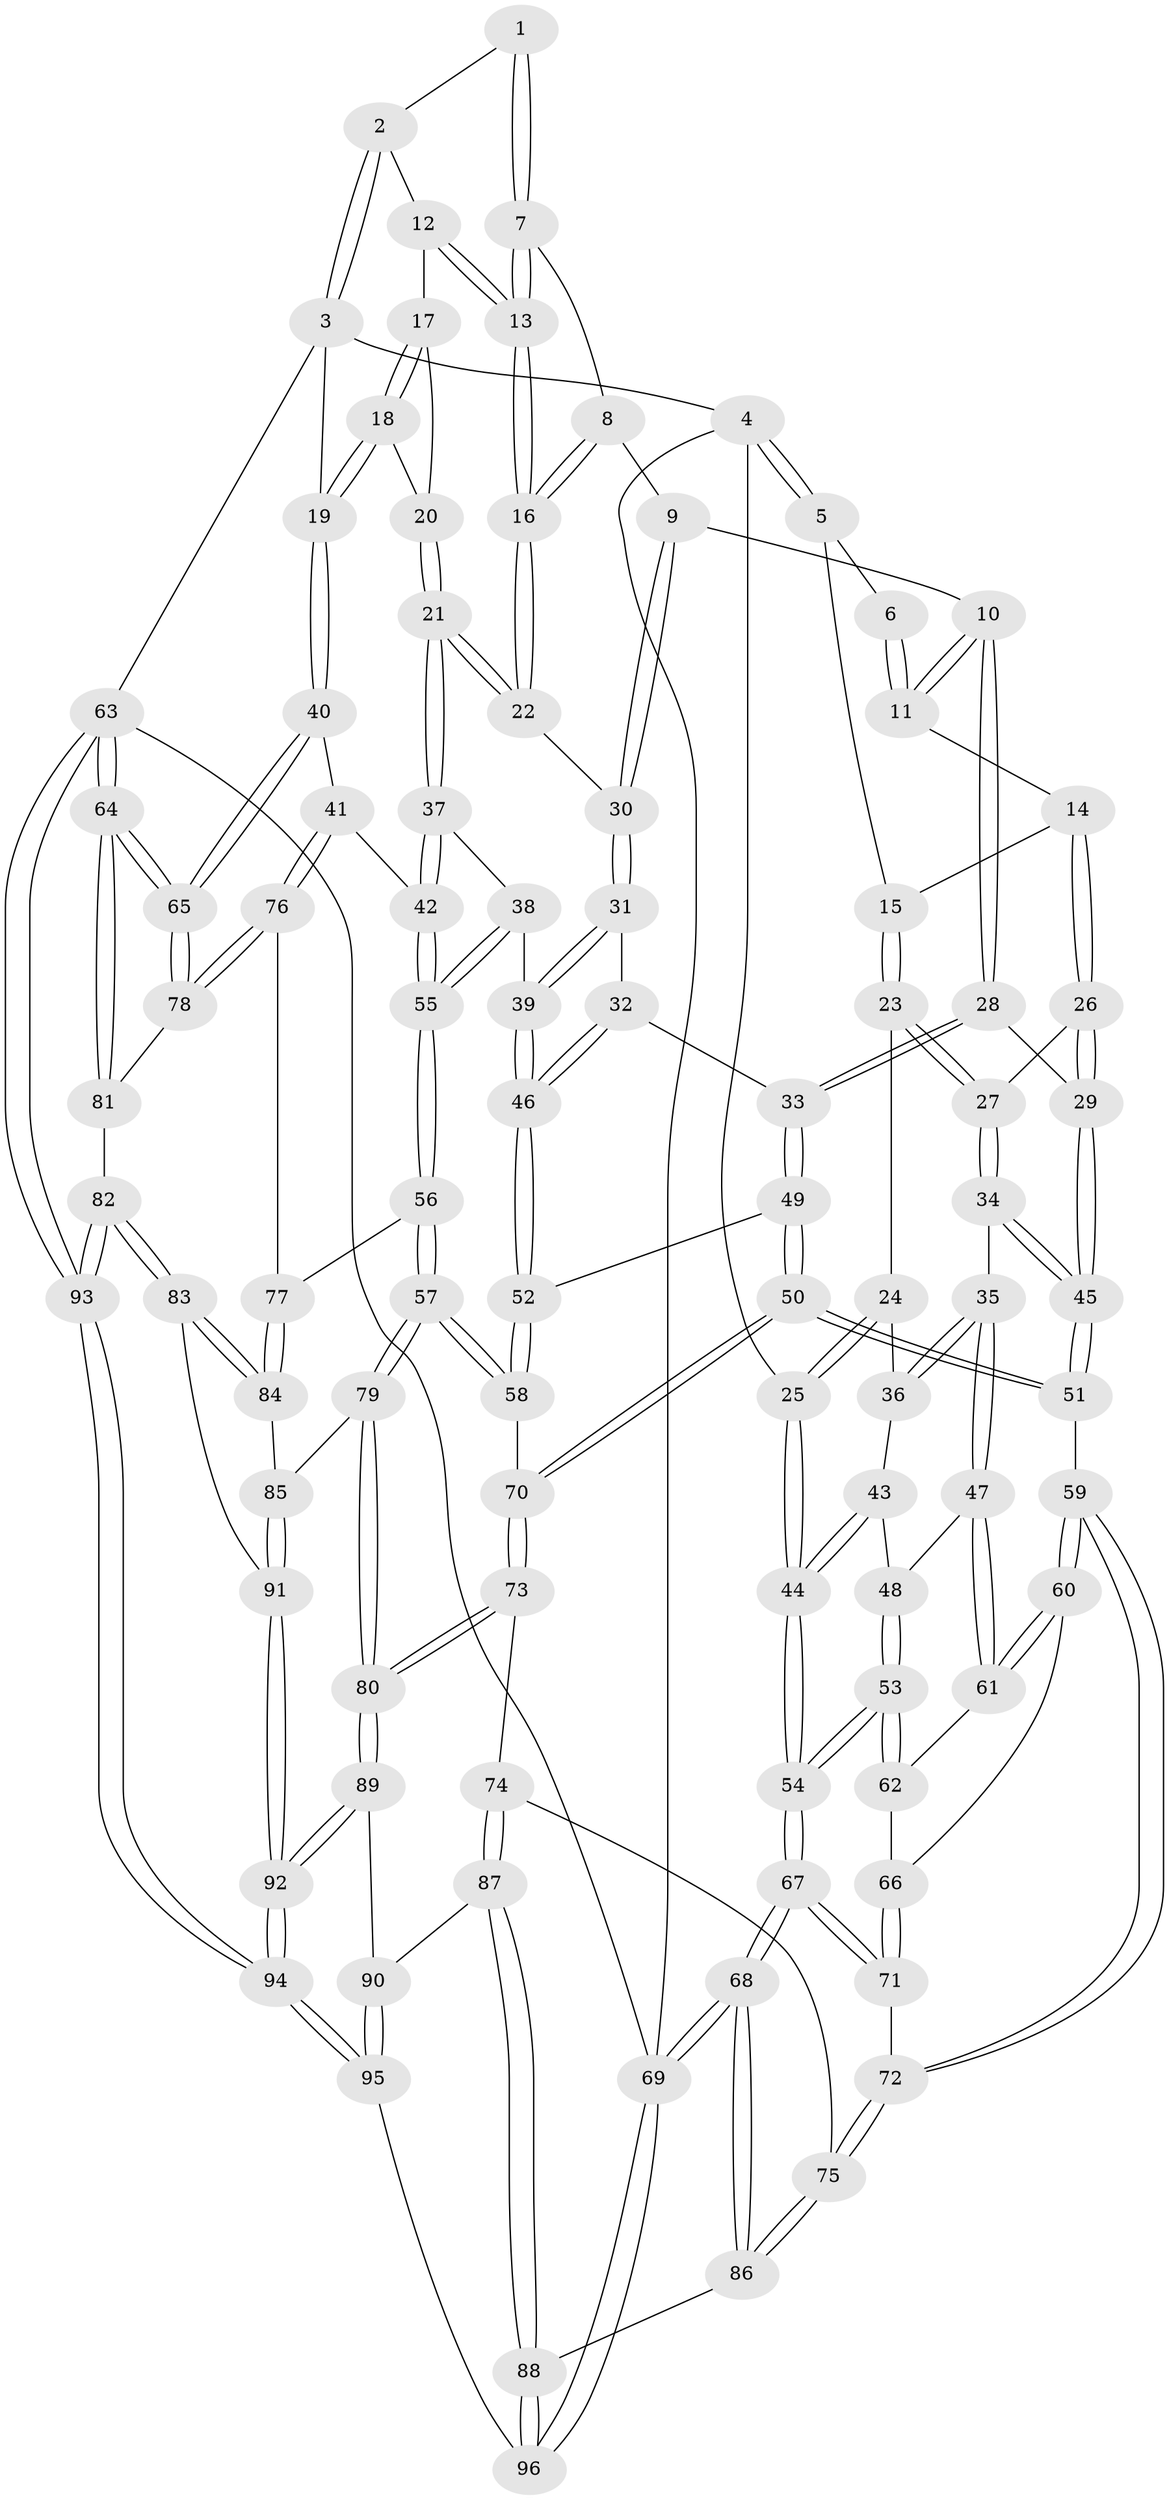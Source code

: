 // coarse degree distribution, {3: 0.375, 2: 0.041666666666666664, 4: 0.5416666666666666, 5: 0.041666666666666664}
// Generated by graph-tools (version 1.1) at 2025/38/03/04/25 23:38:25]
// undirected, 96 vertices, 237 edges
graph export_dot {
  node [color=gray90,style=filled];
  1 [pos="+0.4618943051343683+0"];
  2 [pos="+0.6713399219774088+0"];
  3 [pos="+1+0"];
  4 [pos="+0+0"];
  5 [pos="+0.1092905870330944+0"];
  6 [pos="+0.3678988666122315+0"];
  7 [pos="+0.4871740993012635+0.023772063824038805"];
  8 [pos="+0.49634703269987024+0.10295607790317252"];
  9 [pos="+0.4157879275035616+0.21177499475000766"];
  10 [pos="+0.41251971077695737+0.2134637877579296"];
  11 [pos="+0.3463665477638053+0.18308953661634195"];
  12 [pos="+0.6855744297511506+0.1252904204417664"];
  13 [pos="+0.6619014091098966+0.14405621383879466"];
  14 [pos="+0.3037979597626597+0.19718950784483705"];
  15 [pos="+0.16402924909486838+0.07203758370505742"];
  16 [pos="+0.5952182895644059+0.21171749825346325"];
  17 [pos="+0.6882056997969547+0.12673020748327"];
  18 [pos="+0.951603674683135+0.17483163650330538"];
  19 [pos="+1+0.10187571599292003"];
  20 [pos="+0.75555152367894+0.2803963847757758"];
  21 [pos="+0.717156984023504+0.317071244920984"];
  22 [pos="+0.5950797156641294+0.24977766950369631"];
  23 [pos="+0.13945894159321684+0.22952091207737385"];
  24 [pos="+0.012855198398163264+0.26591935387806825"];
  25 [pos="+0+0.161031653009693"];
  26 [pos="+0.2978458829625921+0.20971521690930034"];
  27 [pos="+0.20600552443744782+0.30675253170945"];
  28 [pos="+0.39532084291526387+0.3446099506408111"];
  29 [pos="+0.3707219584039458+0.34892994663102533"];
  30 [pos="+0.5661582223683792+0.2721110158523145"];
  31 [pos="+0.52932312617268+0.33271144046395223"];
  32 [pos="+0.4758922070111641+0.3561777823786734"];
  33 [pos="+0.413472646216759+0.35401876339006066"];
  34 [pos="+0.22805567506407498+0.40503142741106163"];
  35 [pos="+0.22636266050295514+0.40587627678904037"];
  36 [pos="+0.050838302043357896+0.3458159268949107"];
  37 [pos="+0.7222934600589708+0.39420309643425006"];
  38 [pos="+0.637301762010251+0.4511038430339083"];
  39 [pos="+0.6208580933054804+0.44939143624495226"];
  40 [pos="+1+0.4684462590676686"];
  41 [pos="+1+0.48757553074273985"];
  42 [pos="+0.8085866893873459+0.45268515809126286"];
  43 [pos="+0.028396070712437035+0.40085484698258"];
  44 [pos="+0+0.4154510147820408"];
  45 [pos="+0.22813859038131326+0.40505738592713175"];
  46 [pos="+0.5199303166307688+0.5003469693041344"];
  47 [pos="+0.15141833508212127+0.4726254335525268"];
  48 [pos="+0.05351564136472738+0.4419042095728171"];
  49 [pos="+0.427101422126348+0.5394181798448618"];
  50 [pos="+0.3630875475730959+0.5599576078932872"];
  51 [pos="+0.3238034197155746+0.5400186246790281"];
  52 [pos="+0.4862777384004321+0.5460572032945692"];
  53 [pos="+0+0.6280669415289275"];
  54 [pos="+0+0.6417048952734494"];
  55 [pos="+0.6823431498954282+0.6492307468744222"];
  56 [pos="+0.6801494747326761+0.6667473569247225"];
  57 [pos="+0.623408887213457+0.6990432641847355"];
  58 [pos="+0.5563072802048596+0.6471865552813841"];
  59 [pos="+0.22797973769688842+0.6159229272568584"];
  60 [pos="+0.20472430627615054+0.5988952815019716"];
  61 [pos="+0.14545600033225742+0.4877676479176138"];
  62 [pos="+0.11150837828302913+0.5298971963770182"];
  63 [pos="+1+1"];
  64 [pos="+1+0.7967925277391278"];
  65 [pos="+1+0.7504542942687189"];
  66 [pos="+0.1243445925595534+0.6150144554538446"];
  67 [pos="+0+0.8344770328718252"];
  68 [pos="+0+1"];
  69 [pos="+0+1"];
  70 [pos="+0.35823760213560085+0.7029130514413308"];
  71 [pos="+0.1012907815643615+0.7115964576358847"];
  72 [pos="+0.21406934162253344+0.7238759056407731"];
  73 [pos="+0.33744398016972005+0.753790261838135"];
  74 [pos="+0.3346205758818228+0.7563004688659418"];
  75 [pos="+0.26292433641249224+0.760127218518289"];
  76 [pos="+0.8346894818199343+0.6817360133963848"];
  77 [pos="+0.7800396077789015+0.6865936397915512"];
  78 [pos="+0.8997478232401875+0.8039046641990768"];
  79 [pos="+0.6063355279320782+0.7500915752435996"];
  80 [pos="+0.5807058291160893+0.7826581240683681"];
  81 [pos="+0.8702869953010868+0.8954009602709251"];
  82 [pos="+0.8645993529156112+0.9060532440016965"];
  83 [pos="+0.8137285421465605+0.8981923055409438"];
  84 [pos="+0.7822423308608416+0.7937967908751165"];
  85 [pos="+0.7131253045255052+0.8456069773608017"];
  86 [pos="+0.22825475863559794+0.833350405125597"];
  87 [pos="+0.3727670238455106+0.8604236656469166"];
  88 [pos="+0.29090942071210296+0.9907255174296005"];
  89 [pos="+0.5553021593685677+0.8813787326942965"];
  90 [pos="+0.5111302757387388+0.9270168599697799"];
  91 [pos="+0.7599998974752904+0.9080834143091309"];
  92 [pos="+0.7027947130010549+0.969285116867557"];
  93 [pos="+1+1"];
  94 [pos="+0.7054553121239524+1"];
  95 [pos="+0.4578769727950389+1"];
  96 [pos="+0.2562925733403927+1"];
  1 -- 2;
  1 -- 7;
  1 -- 7;
  2 -- 3;
  2 -- 3;
  2 -- 12;
  3 -- 4;
  3 -- 19;
  3 -- 63;
  4 -- 5;
  4 -- 5;
  4 -- 25;
  4 -- 69;
  5 -- 6;
  5 -- 15;
  6 -- 11;
  6 -- 11;
  7 -- 8;
  7 -- 13;
  7 -- 13;
  8 -- 9;
  8 -- 16;
  8 -- 16;
  9 -- 10;
  9 -- 30;
  9 -- 30;
  10 -- 11;
  10 -- 11;
  10 -- 28;
  10 -- 28;
  11 -- 14;
  12 -- 13;
  12 -- 13;
  12 -- 17;
  13 -- 16;
  13 -- 16;
  14 -- 15;
  14 -- 26;
  14 -- 26;
  15 -- 23;
  15 -- 23;
  16 -- 22;
  16 -- 22;
  17 -- 18;
  17 -- 18;
  17 -- 20;
  18 -- 19;
  18 -- 19;
  18 -- 20;
  19 -- 40;
  19 -- 40;
  20 -- 21;
  20 -- 21;
  21 -- 22;
  21 -- 22;
  21 -- 37;
  21 -- 37;
  22 -- 30;
  23 -- 24;
  23 -- 27;
  23 -- 27;
  24 -- 25;
  24 -- 25;
  24 -- 36;
  25 -- 44;
  25 -- 44;
  26 -- 27;
  26 -- 29;
  26 -- 29;
  27 -- 34;
  27 -- 34;
  28 -- 29;
  28 -- 33;
  28 -- 33;
  29 -- 45;
  29 -- 45;
  30 -- 31;
  30 -- 31;
  31 -- 32;
  31 -- 39;
  31 -- 39;
  32 -- 33;
  32 -- 46;
  32 -- 46;
  33 -- 49;
  33 -- 49;
  34 -- 35;
  34 -- 45;
  34 -- 45;
  35 -- 36;
  35 -- 36;
  35 -- 47;
  35 -- 47;
  36 -- 43;
  37 -- 38;
  37 -- 42;
  37 -- 42;
  38 -- 39;
  38 -- 55;
  38 -- 55;
  39 -- 46;
  39 -- 46;
  40 -- 41;
  40 -- 65;
  40 -- 65;
  41 -- 42;
  41 -- 76;
  41 -- 76;
  42 -- 55;
  42 -- 55;
  43 -- 44;
  43 -- 44;
  43 -- 48;
  44 -- 54;
  44 -- 54;
  45 -- 51;
  45 -- 51;
  46 -- 52;
  46 -- 52;
  47 -- 48;
  47 -- 61;
  47 -- 61;
  48 -- 53;
  48 -- 53;
  49 -- 50;
  49 -- 50;
  49 -- 52;
  50 -- 51;
  50 -- 51;
  50 -- 70;
  50 -- 70;
  51 -- 59;
  52 -- 58;
  52 -- 58;
  53 -- 54;
  53 -- 54;
  53 -- 62;
  53 -- 62;
  54 -- 67;
  54 -- 67;
  55 -- 56;
  55 -- 56;
  56 -- 57;
  56 -- 57;
  56 -- 77;
  57 -- 58;
  57 -- 58;
  57 -- 79;
  57 -- 79;
  58 -- 70;
  59 -- 60;
  59 -- 60;
  59 -- 72;
  59 -- 72;
  60 -- 61;
  60 -- 61;
  60 -- 66;
  61 -- 62;
  62 -- 66;
  63 -- 64;
  63 -- 64;
  63 -- 93;
  63 -- 93;
  63 -- 69;
  64 -- 65;
  64 -- 65;
  64 -- 81;
  64 -- 81;
  65 -- 78;
  65 -- 78;
  66 -- 71;
  66 -- 71;
  67 -- 68;
  67 -- 68;
  67 -- 71;
  67 -- 71;
  68 -- 69;
  68 -- 69;
  68 -- 86;
  68 -- 86;
  69 -- 96;
  69 -- 96;
  70 -- 73;
  70 -- 73;
  71 -- 72;
  72 -- 75;
  72 -- 75;
  73 -- 74;
  73 -- 80;
  73 -- 80;
  74 -- 75;
  74 -- 87;
  74 -- 87;
  75 -- 86;
  75 -- 86;
  76 -- 77;
  76 -- 78;
  76 -- 78;
  77 -- 84;
  77 -- 84;
  78 -- 81;
  79 -- 80;
  79 -- 80;
  79 -- 85;
  80 -- 89;
  80 -- 89;
  81 -- 82;
  82 -- 83;
  82 -- 83;
  82 -- 93;
  82 -- 93;
  83 -- 84;
  83 -- 84;
  83 -- 91;
  84 -- 85;
  85 -- 91;
  85 -- 91;
  86 -- 88;
  87 -- 88;
  87 -- 88;
  87 -- 90;
  88 -- 96;
  88 -- 96;
  89 -- 90;
  89 -- 92;
  89 -- 92;
  90 -- 95;
  90 -- 95;
  91 -- 92;
  91 -- 92;
  92 -- 94;
  92 -- 94;
  93 -- 94;
  93 -- 94;
  94 -- 95;
  94 -- 95;
  95 -- 96;
}
